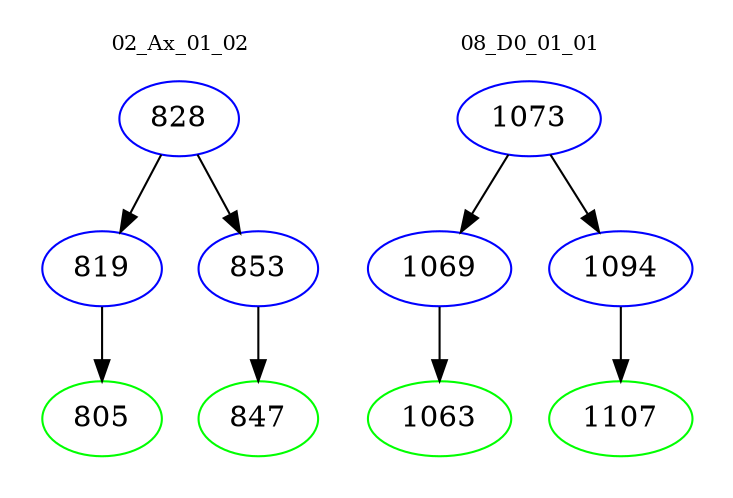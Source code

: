 digraph{
subgraph cluster_0 {
color = white
label = "02_Ax_01_02";
fontsize=10;
T0_828 [label="828", color="blue"]
T0_828 -> T0_819 [color="black"]
T0_819 [label="819", color="blue"]
T0_819 -> T0_805 [color="black"]
T0_805 [label="805", color="green"]
T0_828 -> T0_853 [color="black"]
T0_853 [label="853", color="blue"]
T0_853 -> T0_847 [color="black"]
T0_847 [label="847", color="green"]
}
subgraph cluster_1 {
color = white
label = "08_D0_01_01";
fontsize=10;
T1_1073 [label="1073", color="blue"]
T1_1073 -> T1_1069 [color="black"]
T1_1069 [label="1069", color="blue"]
T1_1069 -> T1_1063 [color="black"]
T1_1063 [label="1063", color="green"]
T1_1073 -> T1_1094 [color="black"]
T1_1094 [label="1094", color="blue"]
T1_1094 -> T1_1107 [color="black"]
T1_1107 [label="1107", color="green"]
}
}
